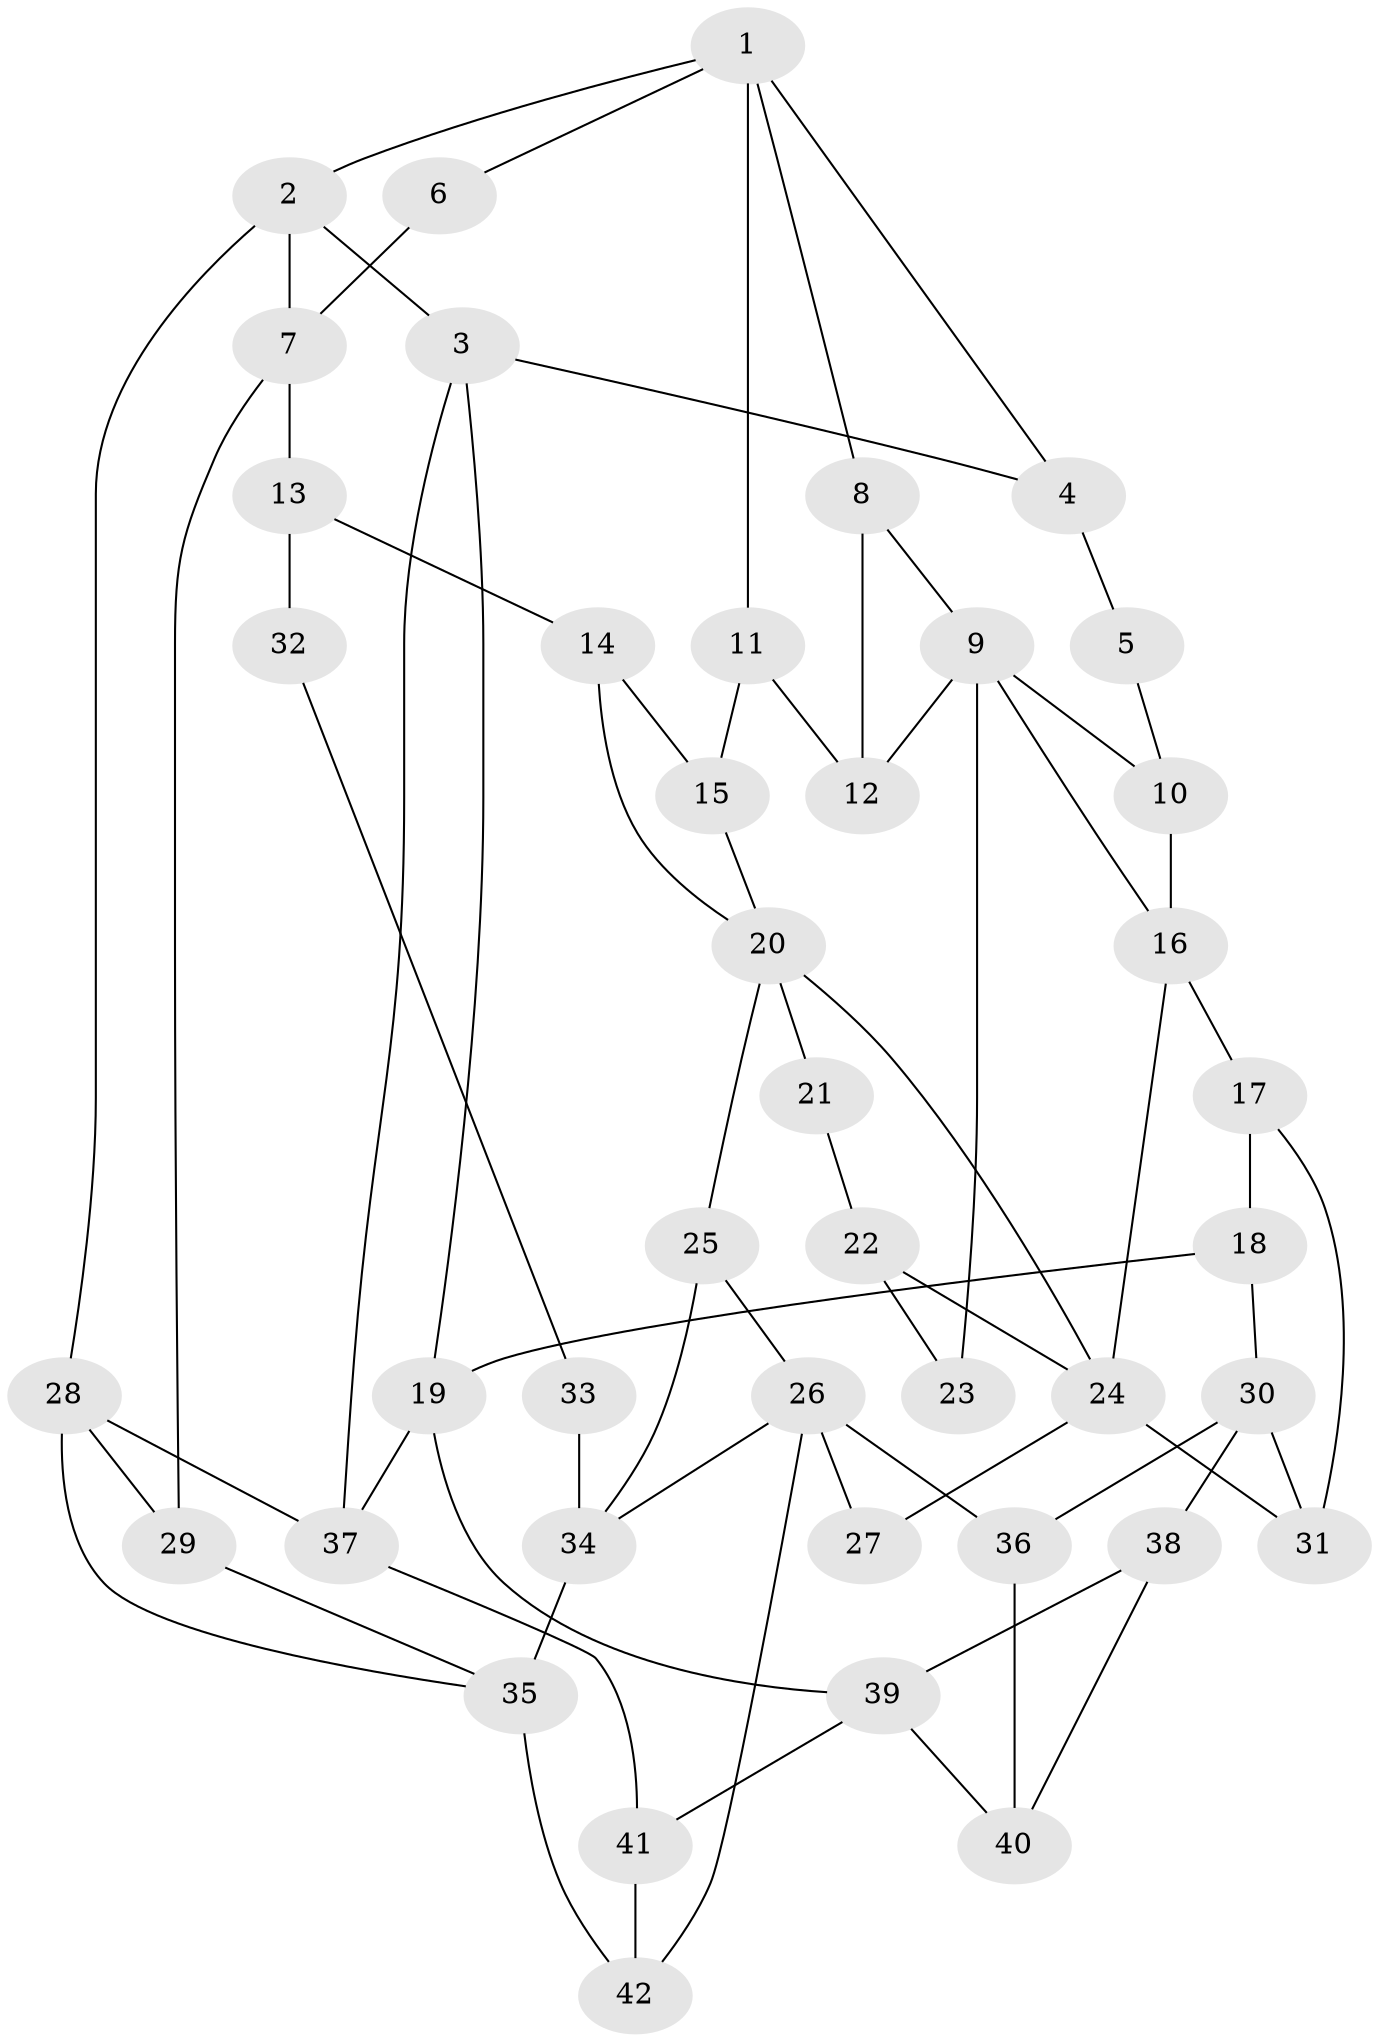 // original degree distribution, {3: 0.047619047619047616, 6: 0.27380952380952384, 5: 0.42857142857142855, 4: 0.25}
// Generated by graph-tools (version 1.1) at 2025/38/03/09/25 02:38:37]
// undirected, 42 vertices, 70 edges
graph export_dot {
graph [start="1"]
  node [color=gray90,style=filled];
  1;
  2;
  3;
  4;
  5;
  6;
  7;
  8;
  9;
  10;
  11;
  12;
  13;
  14;
  15;
  16;
  17;
  18;
  19;
  20;
  21;
  22;
  23;
  24;
  25;
  26;
  27;
  28;
  29;
  30;
  31;
  32;
  33;
  34;
  35;
  36;
  37;
  38;
  39;
  40;
  41;
  42;
  1 -- 2 [weight=1.0];
  1 -- 4 [weight=1.0];
  1 -- 6 [weight=1.0];
  1 -- 8 [weight=1.0];
  1 -- 11 [weight=1.0];
  2 -- 3 [weight=1.0];
  2 -- 7 [weight=1.0];
  2 -- 28 [weight=1.0];
  3 -- 4 [weight=1.0];
  3 -- 19 [weight=1.0];
  3 -- 37 [weight=1.0];
  4 -- 5 [weight=2.0];
  5 -- 10 [weight=1.0];
  6 -- 7 [weight=2.0];
  7 -- 13 [weight=2.0];
  7 -- 29 [weight=1.0];
  8 -- 9 [weight=1.0];
  8 -- 12 [weight=1.0];
  9 -- 10 [weight=1.0];
  9 -- 12 [weight=1.0];
  9 -- 16 [weight=1.0];
  9 -- 23 [weight=2.0];
  10 -- 16 [weight=1.0];
  11 -- 12 [weight=1.0];
  11 -- 15 [weight=1.0];
  13 -- 14 [weight=2.0];
  13 -- 32 [weight=2.0];
  14 -- 15 [weight=1.0];
  14 -- 20 [weight=1.0];
  15 -- 20 [weight=1.0];
  16 -- 17 [weight=2.0];
  16 -- 24 [weight=1.0];
  17 -- 18 [weight=2.0];
  17 -- 31 [weight=1.0];
  18 -- 19 [weight=2.0];
  18 -- 30 [weight=2.0];
  19 -- 37 [weight=1.0];
  19 -- 39 [weight=1.0];
  20 -- 21 [weight=2.0];
  20 -- 24 [weight=1.0];
  20 -- 25 [weight=1.0];
  21 -- 22 [weight=1.0];
  22 -- 23 [weight=1.0];
  22 -- 24 [weight=1.0];
  24 -- 27 [weight=2.0];
  24 -- 31 [weight=1.0];
  25 -- 26 [weight=1.0];
  25 -- 34 [weight=1.0];
  26 -- 27 [weight=1.0];
  26 -- 34 [weight=1.0];
  26 -- 36 [weight=1.0];
  26 -- 42 [weight=1.0];
  28 -- 29 [weight=1.0];
  28 -- 35 [weight=1.0];
  28 -- 37 [weight=1.0];
  29 -- 35 [weight=1.0];
  30 -- 31 [weight=1.0];
  30 -- 36 [weight=1.0];
  30 -- 38 [weight=1.0];
  32 -- 33 [weight=1.0];
  33 -- 34 [weight=2.0];
  34 -- 35 [weight=2.0];
  35 -- 42 [weight=1.0];
  36 -- 40 [weight=1.0];
  37 -- 41 [weight=1.0];
  38 -- 39 [weight=1.0];
  38 -- 40 [weight=1.0];
  39 -- 40 [weight=1.0];
  39 -- 41 [weight=1.0];
  41 -- 42 [weight=1.0];
}
